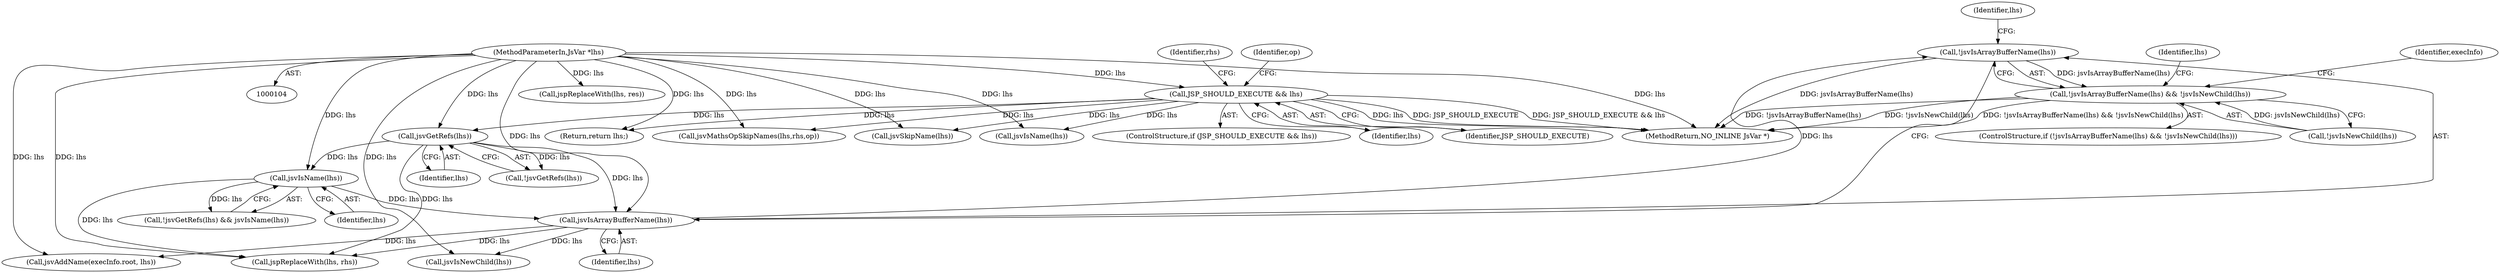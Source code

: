 digraph "1_Espruino_bf4416ab9129ee3afd56739ea4e3cd0da5484b6b@del" {
"1000216" [label="(Call,!jsvIsArrayBufferName(lhs))"];
"1000217" [label="(Call,jsvIsArrayBufferName(lhs))"];
"1000209" [label="(Call,jsvGetRefs(lhs))"];
"1000197" [label="(Call,JSP_SHOULD_EXECUTE && lhs)"];
"1000105" [label="(MethodParameterIn,JsVar *lhs)"];
"1000211" [label="(Call,jsvIsName(lhs))"];
"1000215" [label="(Call,!jsvIsArrayBufferName(lhs) && !jsvIsNewChild(lhs))"];
"1000197" [label="(Call,JSP_SHOULD_EXECUTE && lhs)"];
"1000384" [label="(MethodReturn,NO_INLINE JsVar *)"];
"1000199" [label="(Identifier,lhs)"];
"1000203" [label="(Identifier,op)"];
"1000220" [label="(Call,jsvIsNewChild(lhs))"];
"1000198" [label="(Identifier,JSP_SHOULD_EXECUTE)"];
"1000375" [label="(Call,jspReplaceWith(lhs, res))"];
"1000214" [label="(ControlStructure,if (!jsvIsArrayBufferName(lhs) && !jsvIsNewChild(lhs)))"];
"1000382" [label="(Return,return lhs;)"];
"1000371" [label="(Call,jsvMathsOpSkipNames(lhs,rhs,op))"];
"1000330" [label="(Call,jsvSkipName(lhs))"];
"1000209" [label="(Call,jsvGetRefs(lhs))"];
"1000217" [label="(Call,jsvIsArrayBufferName(lhs))"];
"1000224" [label="(Identifier,execInfo)"];
"1000210" [label="(Identifier,lhs)"];
"1000324" [label="(Call,jsvIsName(lhs))"];
"1000222" [label="(Call,jsvAddName(execInfo.root, lhs))"];
"1000216" [label="(Call,!jsvIsArrayBufferName(lhs))"];
"1000208" [label="(Call,!jsvGetRefs(lhs))"];
"1000196" [label="(ControlStructure,if (JSP_SHOULD_EXECUTE && lhs))"];
"1000207" [label="(Call,!jsvGetRefs(lhs) && jsvIsName(lhs))"];
"1000218" [label="(Identifier,lhs)"];
"1000211" [label="(Call,jsvIsName(lhs))"];
"1000219" [label="(Call,!jsvIsNewChild(lhs))"];
"1000215" [label="(Call,!jsvIsArrayBufferName(lhs) && !jsvIsNewChild(lhs))"];
"1000105" [label="(MethodParameterIn,JsVar *lhs)"];
"1000221" [label="(Identifier,lhs)"];
"1000228" [label="(Identifier,lhs)"];
"1000227" [label="(Call,jspReplaceWith(lhs, rhs))"];
"1000212" [label="(Identifier,lhs)"];
"1000381" [label="(Identifier,rhs)"];
"1000216" -> "1000215"  [label="AST: "];
"1000216" -> "1000217"  [label="CFG: "];
"1000217" -> "1000216"  [label="AST: "];
"1000221" -> "1000216"  [label="CFG: "];
"1000215" -> "1000216"  [label="CFG: "];
"1000216" -> "1000384"  [label="DDG: jsvIsArrayBufferName(lhs)"];
"1000216" -> "1000215"  [label="DDG: jsvIsArrayBufferName(lhs)"];
"1000217" -> "1000216"  [label="DDG: lhs"];
"1000217" -> "1000218"  [label="CFG: "];
"1000218" -> "1000217"  [label="AST: "];
"1000209" -> "1000217"  [label="DDG: lhs"];
"1000211" -> "1000217"  [label="DDG: lhs"];
"1000105" -> "1000217"  [label="DDG: lhs"];
"1000217" -> "1000220"  [label="DDG: lhs"];
"1000217" -> "1000222"  [label="DDG: lhs"];
"1000217" -> "1000227"  [label="DDG: lhs"];
"1000209" -> "1000208"  [label="AST: "];
"1000209" -> "1000210"  [label="CFG: "];
"1000210" -> "1000209"  [label="AST: "];
"1000208" -> "1000209"  [label="CFG: "];
"1000209" -> "1000208"  [label="DDG: lhs"];
"1000197" -> "1000209"  [label="DDG: lhs"];
"1000105" -> "1000209"  [label="DDG: lhs"];
"1000209" -> "1000211"  [label="DDG: lhs"];
"1000209" -> "1000227"  [label="DDG: lhs"];
"1000197" -> "1000196"  [label="AST: "];
"1000197" -> "1000198"  [label="CFG: "];
"1000197" -> "1000199"  [label="CFG: "];
"1000198" -> "1000197"  [label="AST: "];
"1000199" -> "1000197"  [label="AST: "];
"1000203" -> "1000197"  [label="CFG: "];
"1000381" -> "1000197"  [label="CFG: "];
"1000197" -> "1000384"  [label="DDG: JSP_SHOULD_EXECUTE && lhs"];
"1000197" -> "1000384"  [label="DDG: lhs"];
"1000197" -> "1000384"  [label="DDG: JSP_SHOULD_EXECUTE"];
"1000105" -> "1000197"  [label="DDG: lhs"];
"1000197" -> "1000324"  [label="DDG: lhs"];
"1000197" -> "1000330"  [label="DDG: lhs"];
"1000197" -> "1000371"  [label="DDG: lhs"];
"1000197" -> "1000382"  [label="DDG: lhs"];
"1000105" -> "1000104"  [label="AST: "];
"1000105" -> "1000384"  [label="DDG: lhs"];
"1000105" -> "1000211"  [label="DDG: lhs"];
"1000105" -> "1000220"  [label="DDG: lhs"];
"1000105" -> "1000222"  [label="DDG: lhs"];
"1000105" -> "1000227"  [label="DDG: lhs"];
"1000105" -> "1000324"  [label="DDG: lhs"];
"1000105" -> "1000330"  [label="DDG: lhs"];
"1000105" -> "1000371"  [label="DDG: lhs"];
"1000105" -> "1000375"  [label="DDG: lhs"];
"1000105" -> "1000382"  [label="DDG: lhs"];
"1000211" -> "1000207"  [label="AST: "];
"1000211" -> "1000212"  [label="CFG: "];
"1000212" -> "1000211"  [label="AST: "];
"1000207" -> "1000211"  [label="CFG: "];
"1000211" -> "1000207"  [label="DDG: lhs"];
"1000211" -> "1000227"  [label="DDG: lhs"];
"1000215" -> "1000214"  [label="AST: "];
"1000215" -> "1000219"  [label="CFG: "];
"1000219" -> "1000215"  [label="AST: "];
"1000224" -> "1000215"  [label="CFG: "];
"1000228" -> "1000215"  [label="CFG: "];
"1000215" -> "1000384"  [label="DDG: !jsvIsArrayBufferName(lhs)"];
"1000215" -> "1000384"  [label="DDG: !jsvIsNewChild(lhs)"];
"1000215" -> "1000384"  [label="DDG: !jsvIsArrayBufferName(lhs) && !jsvIsNewChild(lhs)"];
"1000219" -> "1000215"  [label="DDG: jsvIsNewChild(lhs)"];
}

